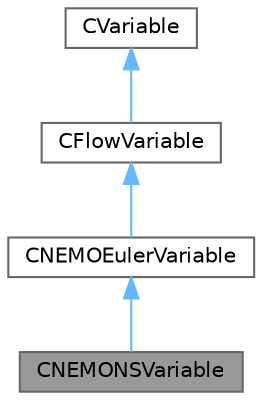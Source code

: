 digraph "CNEMONSVariable"
{
 // LATEX_PDF_SIZE
  bgcolor="transparent";
  edge [fontname=Helvetica,fontsize=10,labelfontname=Helvetica,labelfontsize=10];
  node [fontname=Helvetica,fontsize=10,shape=box,height=0.2,width=0.4];
  Node1 [id="Node000001",label="CNEMONSVariable",height=0.2,width=0.4,color="gray40", fillcolor="grey60", style="filled", fontcolor="black",tooltip="Main class for defining the variables of the NEMO Navier-Stokes' solver."];
  Node2 -> Node1 [id="edge1_Node000001_Node000002",dir="back",color="steelblue1",style="solid",tooltip=" "];
  Node2 [id="Node000002",label="CNEMOEulerVariable",height=0.2,width=0.4,color="gray40", fillcolor="white", style="filled",URL="$classCNEMOEulerVariable.html",tooltip="Main class for defining the variables of the NEMO Euler's solver."];
  Node3 -> Node2 [id="edge2_Node000002_Node000003",dir="back",color="steelblue1",style="solid",tooltip=" "];
  Node3 [id="Node000003",label="CFlowVariable",height=0.2,width=0.4,color="gray40", fillcolor="white", style="filled",URL="$classCFlowVariable.html",tooltip="Class for defining the common variables of flow solvers."];
  Node4 -> Node3 [id="edge3_Node000003_Node000004",dir="back",color="steelblue1",style="solid",tooltip=" "];
  Node4 [id="Node000004",label="CVariable",height=0.2,width=0.4,color="gray40", fillcolor="white", style="filled",URL="$classCVariable.html",tooltip="Main class for defining the variables."];
}
